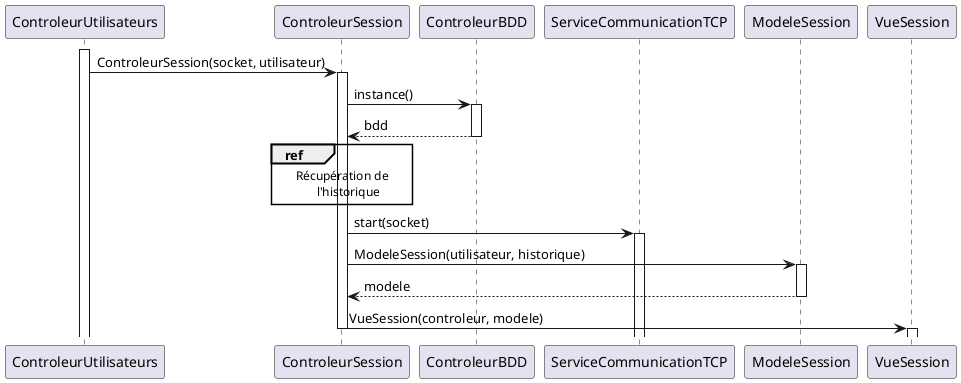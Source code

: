 @startuml creation_session
activate ControleurUtilisateurs
ControleurUtilisateurs -> ControleurSession : ControleurSession(socket, utilisateur)
activate ControleurSession
ControleurSession -> ControleurBDD : instance()
activate ControleurBDD
ControleurBDD --> ControleurSession : bdd
deactivate
ref over ControleurSession
    Récupération de
        l'historique
end ref
ControleurSession -> ServiceCommunicationTCP : start(socket)
activate ServiceCommunicationTCP
ControleurSession -> ModeleSession : ModeleSession(utilisateur, historique)
activate ModeleSession
ModeleSession --> ControleurSession : modele
deactivate ModeleSession
ControleurSession -> VueSession : VueSession(controleur, modele)
deactivate ControleurSession
activate VueSession
@enduml
